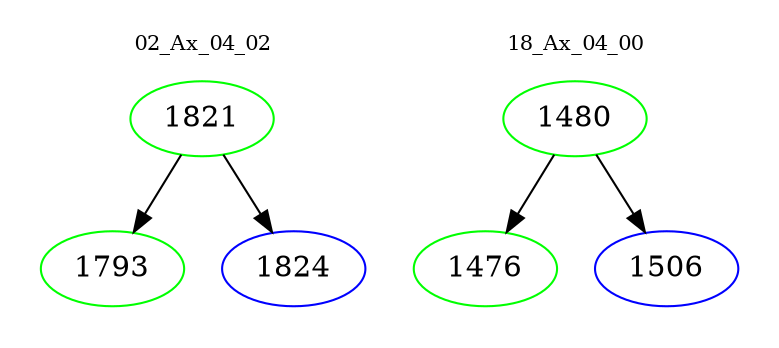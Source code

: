 digraph{
subgraph cluster_0 {
color = white
label = "02_Ax_04_02";
fontsize=10;
T0_1821 [label="1821", color="green"]
T0_1821 -> T0_1793 [color="black"]
T0_1793 [label="1793", color="green"]
T0_1821 -> T0_1824 [color="black"]
T0_1824 [label="1824", color="blue"]
}
subgraph cluster_1 {
color = white
label = "18_Ax_04_00";
fontsize=10;
T1_1480 [label="1480", color="green"]
T1_1480 -> T1_1476 [color="black"]
T1_1476 [label="1476", color="green"]
T1_1480 -> T1_1506 [color="black"]
T1_1506 [label="1506", color="blue"]
}
}
